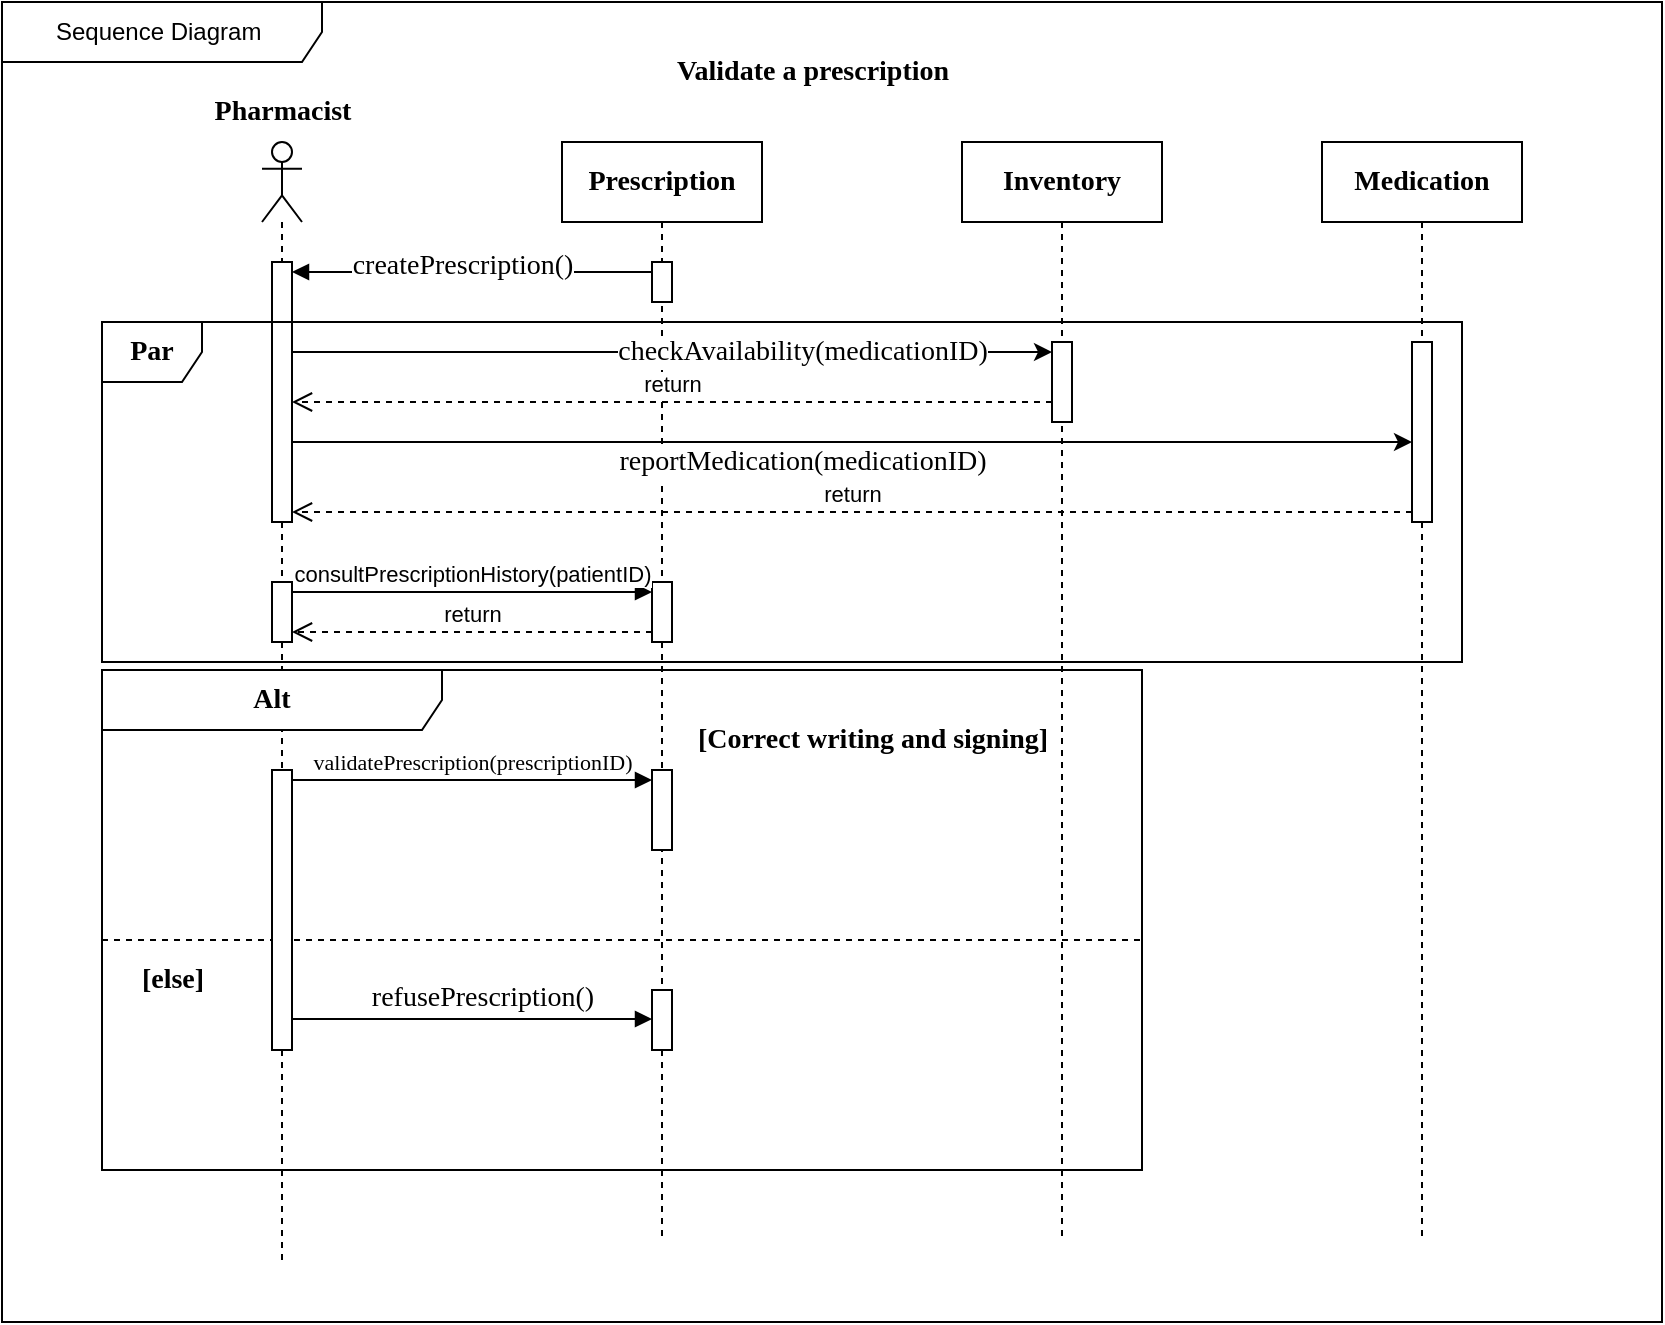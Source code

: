 <mxfile version="22.1.5" type="github">
  <diagram name="第 1 页" id="NIWxXK1TMyFCqn1yiirt">
    <mxGraphModel dx="996" dy="569" grid="1" gridSize="10" guides="1" tooltips="1" connect="1" arrows="1" fold="1" page="1" pageScale="1" pageWidth="1169" pageHeight="827" math="0" shadow="0">
      <root>
        <mxCell id="0" />
        <mxCell id="1" parent="0" />
        <mxCell id="16olr8pQFl9PobuFe9gn-2" value="Sequence Diagram&amp;nbsp;" style="shape=umlFrame;whiteSpace=wrap;html=1;pointerEvents=0;recursiveResize=0;container=0;collapsible=0;width=160;movable=1;resizable=1;rotatable=1;deletable=1;editable=1;locked=0;connectable=1;" parent="1" vertex="1">
          <mxGeometry x="190" y="80" width="830" height="660" as="geometry" />
        </mxCell>
        <mxCell id="16olr8pQFl9PobuFe9gn-3" value="Validate a prescription" style="text;html=1;align=center;verticalAlign=middle;resizable=0;points=[];autosize=1;strokeColor=none;fillColor=none;fontFamily=Times New Roman;fontSize=14;fontStyle=1" parent="1" vertex="1">
          <mxGeometry x="515" y="100" width="160" height="30" as="geometry" />
        </mxCell>
        <mxCell id="16olr8pQFl9PobuFe9gn-6" value="&lt;font style=&quot;font-size: 14px;&quot; face=&quot;Times New Roman&quot;&gt;&lt;b&gt;Prescription&lt;/b&gt;&lt;/font&gt;" style="shape=umlLifeline;perimeter=lifelinePerimeter;whiteSpace=wrap;html=1;container=1;dropTarget=0;collapsible=0;recursiveResize=0;outlineConnect=0;portConstraint=eastwest;newEdgeStyle={&quot;curved&quot;:0,&quot;rounded&quot;:0};align=center;" parent="1" vertex="1">
          <mxGeometry x="470" y="150" width="100" height="550" as="geometry" />
        </mxCell>
        <mxCell id="16olr8pQFl9PobuFe9gn-18" value="" style="html=1;points=[[0,0,0,0,5],[0,1,0,0,-5],[1,0,0,0,5],[1,1,0,0,-5]];perimeter=orthogonalPerimeter;outlineConnect=0;targetShapes=umlLifeline;portConstraint=eastwest;newEdgeStyle={&quot;curved&quot;:0,&quot;rounded&quot;:0};" parent="16olr8pQFl9PobuFe9gn-6" vertex="1">
          <mxGeometry x="45" y="60" width="10" height="20" as="geometry" />
        </mxCell>
        <mxCell id="16olr8pQFl9PobuFe9gn-9" value="&lt;font size=&quot;1&quot; face=&quot;Times New Roman&quot;&gt;&lt;b style=&quot;font-size: 14px;&quot;&gt;Medication&lt;/b&gt;&lt;/font&gt;" style="shape=umlLifeline;perimeter=lifelinePerimeter;whiteSpace=wrap;html=1;container=1;dropTarget=0;collapsible=0;recursiveResize=0;outlineConnect=0;portConstraint=eastwest;newEdgeStyle={&quot;curved&quot;:0,&quot;rounded&quot;:0};" parent="1" vertex="1">
          <mxGeometry x="850" y="150" width="100" height="550" as="geometry" />
        </mxCell>
        <mxCell id="16olr8pQFl9PobuFe9gn-12" value="&lt;b&gt;&lt;font style=&quot;font-size: 14px;&quot; face=&quot;Times New Roman&quot;&gt;Inventory&lt;/font&gt;&lt;/b&gt;" style="shape=umlLifeline;perimeter=lifelinePerimeter;whiteSpace=wrap;html=1;container=1;dropTarget=0;collapsible=0;recursiveResize=0;outlineConnect=0;portConstraint=eastwest;newEdgeStyle={&quot;curved&quot;:0,&quot;rounded&quot;:0};" parent="1" vertex="1">
          <mxGeometry x="670" y="150" width="100" height="550" as="geometry" />
        </mxCell>
        <mxCell id="16olr8pQFl9PobuFe9gn-15" value="" style="shape=umlLifeline;perimeter=lifelinePerimeter;whiteSpace=wrap;html=1;container=1;dropTarget=0;collapsible=0;recursiveResize=0;outlineConnect=0;portConstraint=eastwest;newEdgeStyle={&quot;curved&quot;:0,&quot;rounded&quot;:0};participant=umlActor;" parent="1" vertex="1">
          <mxGeometry x="320" y="150" width="20" height="560" as="geometry" />
        </mxCell>
        <mxCell id="16olr8pQFl9PobuFe9gn-19" value="" style="html=1;points=[[0,0,0,0,5],[0,1,0,0,-5],[1,0,0,0,5],[1,1,0,0,-5]];perimeter=orthogonalPerimeter;outlineConnect=0;targetShapes=umlLifeline;portConstraint=eastwest;newEdgeStyle={&quot;curved&quot;:0,&quot;rounded&quot;:0};" parent="16olr8pQFl9PobuFe9gn-15" vertex="1">
          <mxGeometry x="5" y="60" width="10" height="130" as="geometry" />
        </mxCell>
        <mxCell id="16olr8pQFl9PobuFe9gn-17" value="Pharmacist" style="text;html=1;align=center;verticalAlign=middle;resizable=0;points=[];autosize=1;strokeColor=none;fillColor=none;fontFamily=Times New Roman;fontStyle=1;fontSize=14;" parent="1" vertex="1">
          <mxGeometry x="285" y="120" width="90" height="30" as="geometry" />
        </mxCell>
        <mxCell id="16olr8pQFl9PobuFe9gn-20" value="" style="html=1;verticalAlign=bottom;labelBackgroundColor=none;endArrow=block;endFill=1;endSize=6;align=left;rounded=0;entryX=1;entryY=0;entryDx=0;entryDy=5;entryPerimeter=0;" parent="1" source="16olr8pQFl9PobuFe9gn-18" target="16olr8pQFl9PobuFe9gn-19" edge="1">
          <mxGeometry x="-1" relative="1" as="geometry">
            <mxPoint x="560" y="240" as="sourcePoint" />
            <mxPoint x="720" y="240" as="targetPoint" />
          </mxGeometry>
        </mxCell>
        <mxCell id="16olr8pQFl9PobuFe9gn-27" value="createPrescription()" style="edgeLabel;html=1;align=center;verticalAlign=middle;resizable=0;points=[];fontFamily=Times New Roman;fontSize=14;" parent="16olr8pQFl9PobuFe9gn-20" vertex="1" connectable="0">
          <mxGeometry x="0.087" y="-3" relative="1" as="geometry">
            <mxPoint x="3" as="offset" />
          </mxGeometry>
        </mxCell>
        <mxCell id="16olr8pQFl9PobuFe9gn-29" value="" style="edgeStyle=none;orthogonalLoop=1;jettySize=auto;html=1;rounded=0;entryX=0;entryY=0;entryDx=0;entryDy=5;entryPerimeter=0;" parent="1" source="16olr8pQFl9PobuFe9gn-19" target="16olr8pQFl9PobuFe9gn-23" edge="1">
          <mxGeometry width="100" relative="1" as="geometry">
            <mxPoint x="390" y="400" as="sourcePoint" />
            <mxPoint x="490" y="400" as="targetPoint" />
            <Array as="points" />
          </mxGeometry>
        </mxCell>
        <mxCell id="16olr8pQFl9PobuFe9gn-30" value="checkAvailability(medicationID)" style="edgeLabel;html=1;align=center;verticalAlign=middle;resizable=0;points=[];fontFamily=Times New Roman;fontSize=14;" parent="16olr8pQFl9PobuFe9gn-29" vertex="1" connectable="0">
          <mxGeometry x="0.317" relative="1" as="geometry">
            <mxPoint x="5" as="offset" />
          </mxGeometry>
        </mxCell>
        <mxCell id="16olr8pQFl9PobuFe9gn-42" value="return" style="html=1;verticalAlign=bottom;endArrow=open;dashed=1;endSize=8;curved=0;rounded=0;exitX=0;exitY=1;exitDx=0;exitDy=-5;exitPerimeter=0;entryX=1;entryY=1;entryDx=0;entryDy=-5;entryPerimeter=0;" parent="1" source="16olr8pQFl9PobuFe9gn-21" target="16olr8pQFl9PobuFe9gn-19" edge="1">
          <mxGeometry relative="1" as="geometry">
            <mxPoint x="680" y="240" as="sourcePoint" />
            <mxPoint x="600" y="240" as="targetPoint" />
          </mxGeometry>
        </mxCell>
        <mxCell id="16olr8pQFl9PobuFe9gn-50" value="&lt;font size=&quot;1&quot; face=&quot;Times New Roman&quot;&gt;&lt;b style=&quot;font-size: 14px;&quot;&gt;Alt&lt;/b&gt;&lt;/font&gt;" style="shape=umlFrame;whiteSpace=wrap;html=1;pointerEvents=0;recursiveResize=0;container=1;collapsible=0;width=170;" parent="1" vertex="1">
          <mxGeometry x="240" y="414" width="520" height="250" as="geometry" />
        </mxCell>
        <mxCell id="16olr8pQFl9PobuFe9gn-52" value="" style="line;strokeWidth=1;dashed=1;labelPosition=center;verticalLabelPosition=bottom;align=left;verticalAlign=top;spacingLeft=20;spacingTop=15;html=1;whiteSpace=wrap;" parent="16olr8pQFl9PobuFe9gn-50" vertex="1">
          <mxGeometry y="130" width="520" height="10" as="geometry" />
        </mxCell>
        <mxCell id="16olr8pQFl9PobuFe9gn-44" value="" style="html=1;points=[[0,0,0,0,5],[0,1,0,0,-5],[1,0,0,0,5],[1,1,0,0,-5]];perimeter=orthogonalPerimeter;outlineConnect=0;targetShapes=umlLifeline;portConstraint=eastwest;newEdgeStyle={&quot;curved&quot;:0,&quot;rounded&quot;:0};" parent="16olr8pQFl9PobuFe9gn-50" vertex="1">
          <mxGeometry x="85" y="50" width="10" height="140" as="geometry" />
        </mxCell>
        <mxCell id="16olr8pQFl9PobuFe9gn-46" value="" style="html=1;points=[[0,0,0,0,5],[0,1,0,0,-5],[1,0,0,0,5],[1,1,0,0,-5]];perimeter=orthogonalPerimeter;outlineConnect=0;targetShapes=umlLifeline;portConstraint=eastwest;newEdgeStyle={&quot;curved&quot;:0,&quot;rounded&quot;:0};" parent="16olr8pQFl9PobuFe9gn-50" vertex="1">
          <mxGeometry x="275" y="50" width="10" height="40" as="geometry" />
        </mxCell>
        <mxCell id="16olr8pQFl9PobuFe9gn-47" value="validatePrescription(prescriptionID)" style="html=1;verticalAlign=bottom;endArrow=block;curved=0;rounded=0;exitX=1;exitY=0;exitDx=0;exitDy=5;exitPerimeter=0;entryX=0;entryY=0;entryDx=0;entryDy=5;entryPerimeter=0;fontFamily=Times New Roman;" parent="16olr8pQFl9PobuFe9gn-50" source="16olr8pQFl9PobuFe9gn-44" target="16olr8pQFl9PobuFe9gn-46" edge="1">
          <mxGeometry width="80" relative="1" as="geometry">
            <mxPoint x="360" y="-20" as="sourcePoint" />
            <mxPoint x="440" y="-20" as="targetPoint" />
          </mxGeometry>
        </mxCell>
        <mxCell id="16olr8pQFl9PobuFe9gn-56" value="[else]" style="text;html=1;align=center;verticalAlign=middle;resizable=0;points=[];autosize=1;strokeColor=none;fillColor=none;fontFamily=Times New Roman;fontSize=14;fontStyle=1" parent="16olr8pQFl9PobuFe9gn-50" vertex="1">
          <mxGeometry x="10" y="140" width="50" height="30" as="geometry" />
        </mxCell>
        <mxCell id="16olr8pQFl9PobuFe9gn-57" value="&lt;font style=&quot;font-size: 14px;&quot; face=&quot;Times New Roman&quot;&gt;&lt;b&gt;[Correct writing and signing]&lt;/b&gt;&lt;/font&gt;" style="text;html=1;align=center;verticalAlign=middle;resizable=0;points=[];autosize=1;strokeColor=none;fillColor=none;" parent="16olr8pQFl9PobuFe9gn-50" vertex="1">
          <mxGeometry x="285" y="20" width="200" height="30" as="geometry" />
        </mxCell>
        <mxCell id="16olr8pQFl9PobuFe9gn-58" value="" style="html=1;points=[[0,0,0,0,5],[0,1,0,0,-5],[1,0,0,0,5],[1,1,0,0,-5]];perimeter=orthogonalPerimeter;outlineConnect=0;targetShapes=umlLifeline;portConstraint=eastwest;newEdgeStyle={&quot;curved&quot;:0,&quot;rounded&quot;:0};" parent="16olr8pQFl9PobuFe9gn-50" vertex="1">
          <mxGeometry x="275" y="160" width="10" height="30" as="geometry" />
        </mxCell>
        <mxCell id="16olr8pQFl9PobuFe9gn-59" value="&lt;font style=&quot;font-size: 14px;&quot; face=&quot;Times New Roman&quot;&gt;refusePrescription()&lt;/font&gt;" style="html=1;verticalAlign=bottom;endArrow=block;curved=0;rounded=0;exitX=1;exitY=1;exitDx=0;exitDy=-5;exitPerimeter=0;" parent="16olr8pQFl9PobuFe9gn-50" edge="1">
          <mxGeometry x="0.056" width="80" relative="1" as="geometry">
            <mxPoint x="95" y="174.5" as="sourcePoint" />
            <mxPoint x="275" y="174.5" as="targetPoint" />
            <mxPoint as="offset" />
          </mxGeometry>
        </mxCell>
        <mxCell id="16olr8pQFl9PobuFe9gn-64" value="&lt;p&gt;&lt;font style=&quot;font-size: 14px;&quot; face=&quot;Times New Roman&quot;&gt;&lt;b&gt;Par&lt;/b&gt;&lt;/font&gt;&lt;/p&gt;" style="shape=umlFrame;whiteSpace=wrap;html=1;pointerEvents=0;recursiveResize=0;container=1;collapsible=0;width=50;" parent="1" vertex="1">
          <mxGeometry x="240" y="240" width="680" height="170" as="geometry" />
        </mxCell>
        <mxCell id="16olr8pQFl9PobuFe9gn-38" value="" style="html=1;points=[[0,0,0,0,5],[0,1,0,0,-5],[1,0,0,0,5],[1,1,0,0,-5]];perimeter=orthogonalPerimeter;outlineConnect=0;targetShapes=umlLifeline;portConstraint=eastwest;newEdgeStyle={&quot;curved&quot;:0,&quot;rounded&quot;:0};" parent="16olr8pQFl9PobuFe9gn-64" vertex="1">
          <mxGeometry x="85" y="130" width="10" height="30" as="geometry" />
        </mxCell>
        <mxCell id="16olr8pQFl9PobuFe9gn-34" value="" style="html=1;points=[[0,0,0,0,5],[0,1,0,0,-5],[1,0,0,0,5],[1,1,0,0,-5]];perimeter=orthogonalPerimeter;outlineConnect=0;targetShapes=umlLifeline;portConstraint=eastwest;newEdgeStyle={&quot;curved&quot;:0,&quot;rounded&quot;:0};" parent="16olr8pQFl9PobuFe9gn-64" vertex="1">
          <mxGeometry x="275" y="130" width="10" height="30" as="geometry" />
        </mxCell>
        <mxCell id="16olr8pQFl9PobuFe9gn-40" value="return" style="html=1;verticalAlign=bottom;endArrow=open;dashed=1;endSize=8;curved=0;rounded=0;exitX=0;exitY=1;exitDx=0;exitDy=-5;exitPerimeter=0;" parent="16olr8pQFl9PobuFe9gn-64" source="16olr8pQFl9PobuFe9gn-34" target="16olr8pQFl9PobuFe9gn-38" edge="1">
          <mxGeometry relative="1" as="geometry">
            <mxPoint x="270" y="125" as="sourcePoint" />
            <mxPoint x="360" as="targetPoint" />
          </mxGeometry>
        </mxCell>
        <mxCell id="16olr8pQFl9PobuFe9gn-43" value="consultPrescriptionHistory(patientID)" style="html=1;verticalAlign=bottom;endArrow=block;curved=0;rounded=0;exitX=1;exitY=0;exitDx=0;exitDy=5;exitPerimeter=0;entryX=0;entryY=0;entryDx=0;entryDy=5;entryPerimeter=0;" parent="16olr8pQFl9PobuFe9gn-64" source="16olr8pQFl9PobuFe9gn-38" target="16olr8pQFl9PobuFe9gn-34" edge="1">
          <mxGeometry width="80" relative="1" as="geometry">
            <mxPoint x="360" as="sourcePoint" />
            <mxPoint x="440" as="targetPoint" />
          </mxGeometry>
        </mxCell>
        <mxCell id="16olr8pQFl9PobuFe9gn-23" value="" style="html=1;points=[[0,0,0,0,5],[0,1,0,0,-5],[1,0,0,0,5],[1,1,0,0,-5]];perimeter=orthogonalPerimeter;outlineConnect=0;targetShapes=umlLifeline;portConstraint=eastwest;newEdgeStyle={&quot;curved&quot;:0,&quot;rounded&quot;:0};" parent="16olr8pQFl9PobuFe9gn-64" vertex="1">
          <mxGeometry x="475" y="10" width="10" height="40" as="geometry" />
        </mxCell>
        <mxCell id="16olr8pQFl9PobuFe9gn-21" value="" style="html=1;points=[[0,0,0,0,5],[0,1,0,0,-5],[1,0,0,0,5],[1,1,0,0,-5]];perimeter=orthogonalPerimeter;outlineConnect=0;targetShapes=umlLifeline;portConstraint=eastwest;newEdgeStyle={&quot;curved&quot;:0,&quot;rounded&quot;:0};" parent="16olr8pQFl9PobuFe9gn-64" vertex="1">
          <mxGeometry x="655" y="10" width="10" height="90" as="geometry" />
        </mxCell>
        <mxCell id="16olr8pQFl9PobuFe9gn-32" value="" style="edgeStyle=none;orthogonalLoop=1;jettySize=auto;html=1;rounded=0;" parent="16olr8pQFl9PobuFe9gn-64" source="16olr8pQFl9PobuFe9gn-19" edge="1">
          <mxGeometry width="100" relative="1" as="geometry">
            <mxPoint x="510" y="60" as="sourcePoint" />
            <mxPoint x="655" y="60" as="targetPoint" />
            <Array as="points" />
          </mxGeometry>
        </mxCell>
        <mxCell id="16olr8pQFl9PobuFe9gn-33" value="reportMedication(medicationID)" style="edgeLabel;html=1;align=center;verticalAlign=middle;resizable=0;points=[];fontSize=14;fontFamily=Times New Roman;" parent="16olr8pQFl9PobuFe9gn-32" vertex="1" connectable="0">
          <mxGeometry x="-0.128" relative="1" as="geometry">
            <mxPoint x="11" y="10" as="offset" />
          </mxGeometry>
        </mxCell>
        <mxCell id="16olr8pQFl9PobuFe9gn-41" value="return" style="html=1;verticalAlign=bottom;endArrow=open;dashed=1;endSize=8;curved=0;rounded=0;exitX=0;exitY=1;exitDx=0;exitDy=-5;exitPerimeter=0;" parent="16olr8pQFl9PobuFe9gn-64" edge="1">
          <mxGeometry relative="1" as="geometry">
            <mxPoint x="475" y="40" as="sourcePoint" />
            <mxPoint x="95" y="40" as="targetPoint" />
          </mxGeometry>
        </mxCell>
      </root>
    </mxGraphModel>
  </diagram>
</mxfile>
